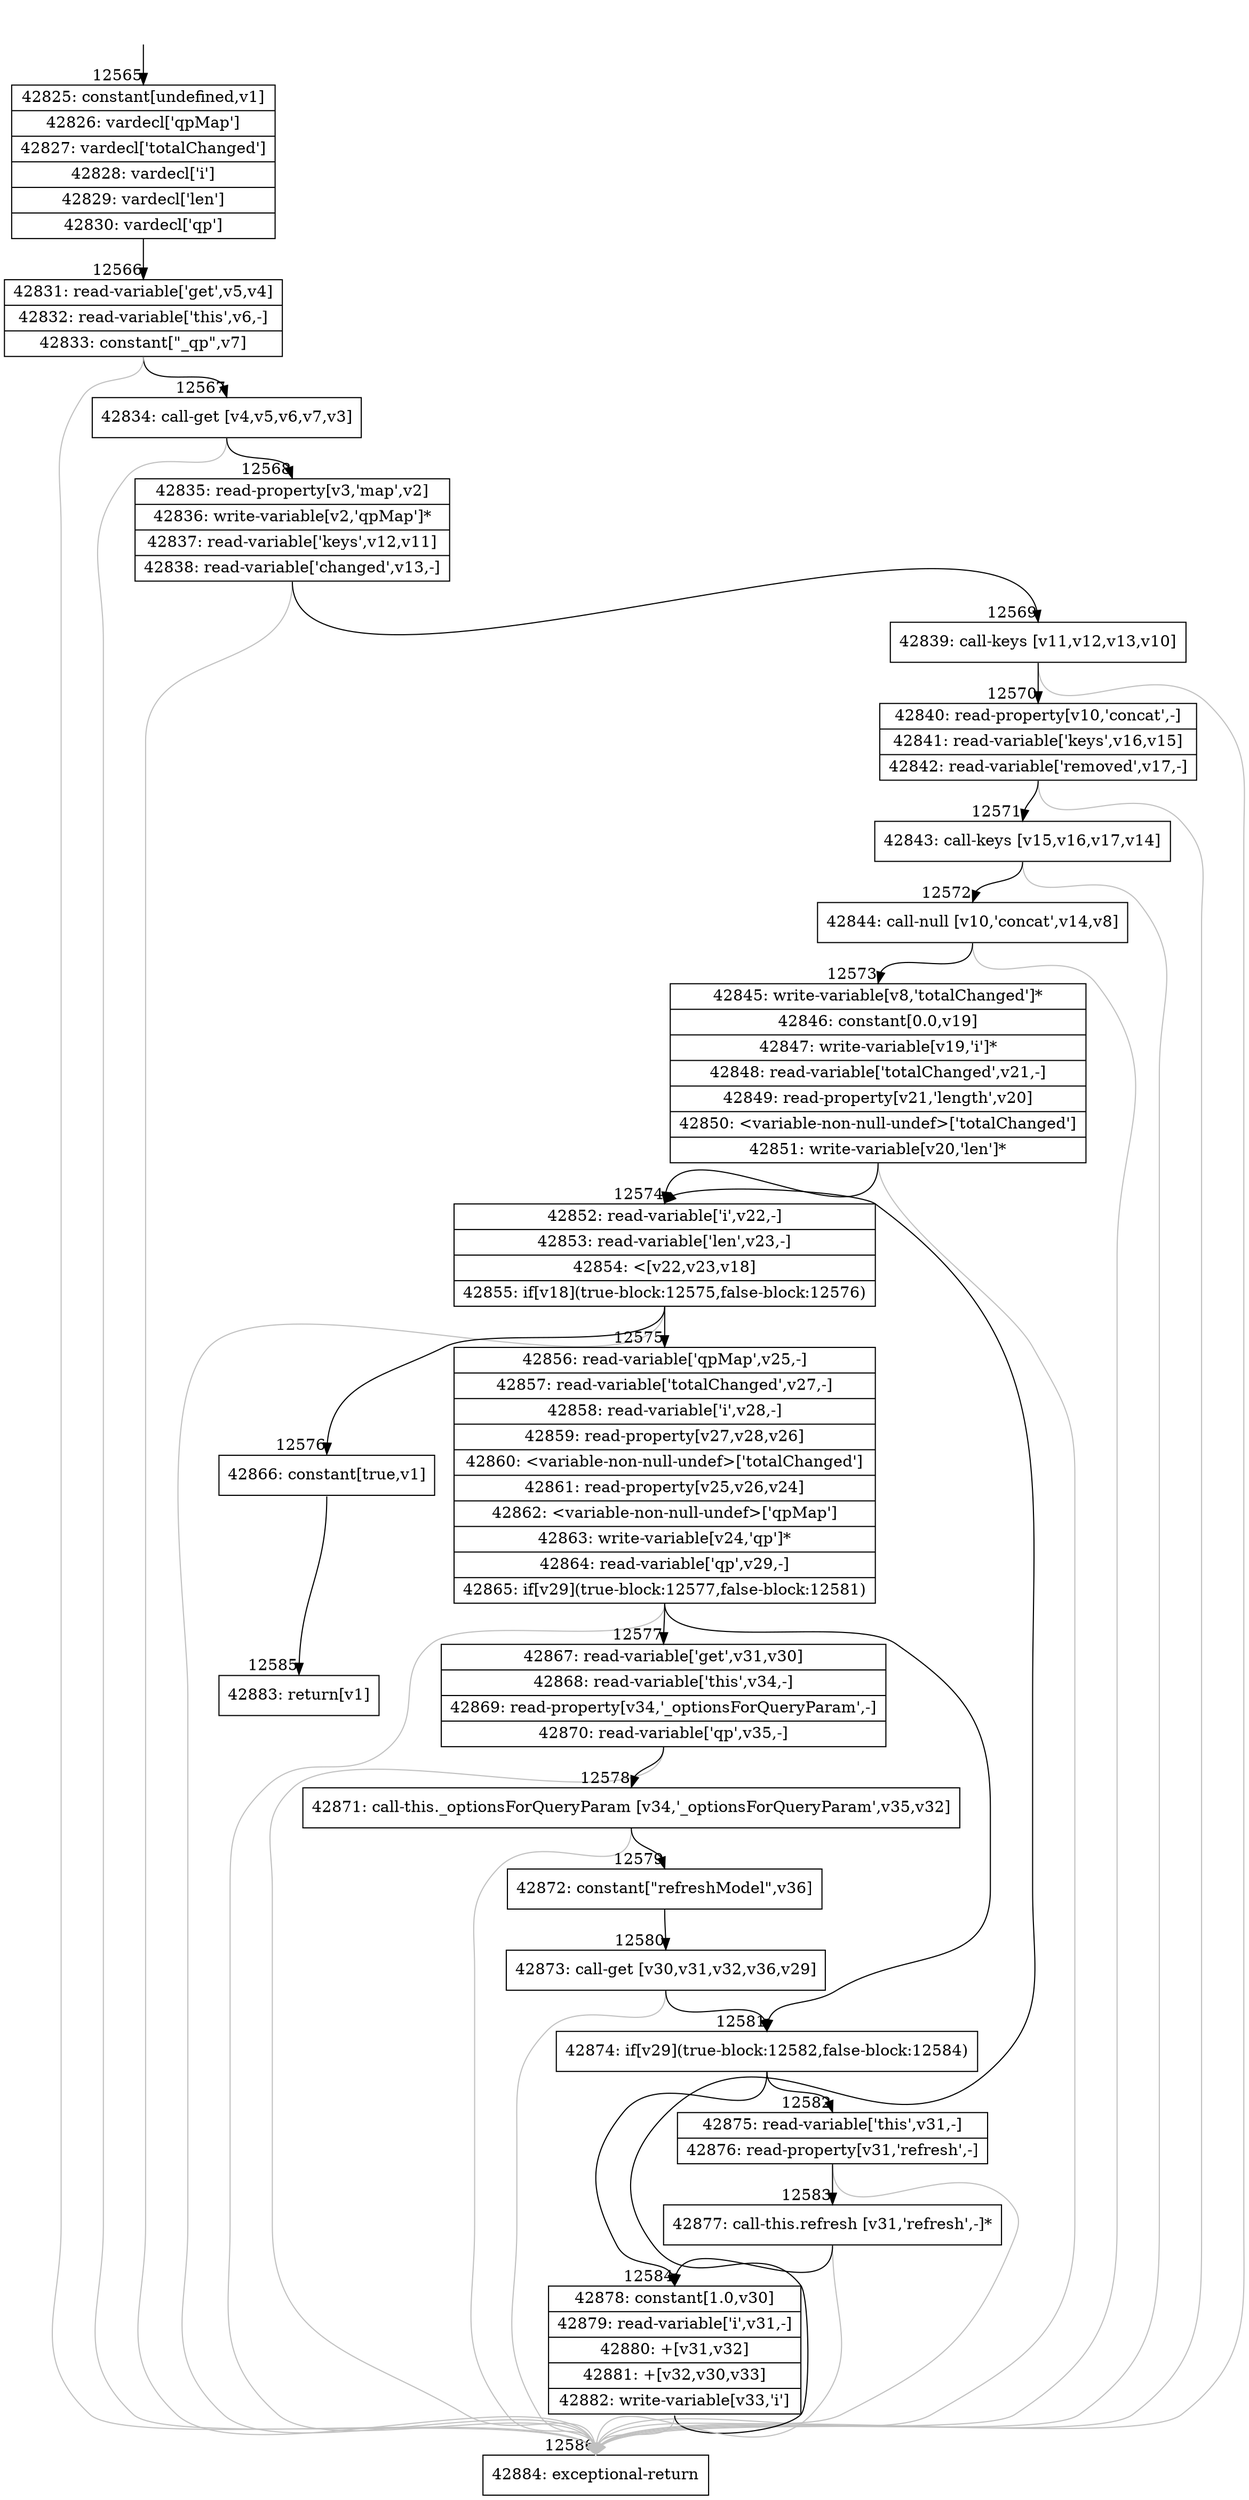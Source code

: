 digraph {
rankdir="TD"
BB_entry1047[shape=none,label=""];
BB_entry1047 -> BB12565 [tailport=s, headport=n, headlabel="    12565"]
BB12565 [shape=record label="{42825: constant[undefined,v1]|42826: vardecl['qpMap']|42827: vardecl['totalChanged']|42828: vardecl['i']|42829: vardecl['len']|42830: vardecl['qp']}" ] 
BB12565 -> BB12566 [tailport=s, headport=n, headlabel="      12566"]
BB12566 [shape=record label="{42831: read-variable['get',v5,v4]|42832: read-variable['this',v6,-]|42833: constant[\"_qp\",v7]}" ] 
BB12566 -> BB12567 [tailport=s, headport=n, headlabel="      12567"]
BB12566 -> BB12586 [tailport=s, headport=n, color=gray, headlabel="      12586"]
BB12567 [shape=record label="{42834: call-get [v4,v5,v6,v7,v3]}" ] 
BB12567 -> BB12568 [tailport=s, headport=n, headlabel="      12568"]
BB12567 -> BB12586 [tailport=s, headport=n, color=gray]
BB12568 [shape=record label="{42835: read-property[v3,'map',v2]|42836: write-variable[v2,'qpMap']*|42837: read-variable['keys',v12,v11]|42838: read-variable['changed',v13,-]}" ] 
BB12568 -> BB12569 [tailport=s, headport=n, headlabel="      12569"]
BB12568 -> BB12586 [tailport=s, headport=n, color=gray]
BB12569 [shape=record label="{42839: call-keys [v11,v12,v13,v10]}" ] 
BB12569 -> BB12570 [tailport=s, headport=n, headlabel="      12570"]
BB12569 -> BB12586 [tailport=s, headport=n, color=gray]
BB12570 [shape=record label="{42840: read-property[v10,'concat',-]|42841: read-variable['keys',v16,v15]|42842: read-variable['removed',v17,-]}" ] 
BB12570 -> BB12571 [tailport=s, headport=n, headlabel="      12571"]
BB12570 -> BB12586 [tailport=s, headport=n, color=gray]
BB12571 [shape=record label="{42843: call-keys [v15,v16,v17,v14]}" ] 
BB12571 -> BB12572 [tailport=s, headport=n, headlabel="      12572"]
BB12571 -> BB12586 [tailport=s, headport=n, color=gray]
BB12572 [shape=record label="{42844: call-null [v10,'concat',v14,v8]}" ] 
BB12572 -> BB12573 [tailport=s, headport=n, headlabel="      12573"]
BB12572 -> BB12586 [tailport=s, headport=n, color=gray]
BB12573 [shape=record label="{42845: write-variable[v8,'totalChanged']*|42846: constant[0.0,v19]|42847: write-variable[v19,'i']*|42848: read-variable['totalChanged',v21,-]|42849: read-property[v21,'length',v20]|42850: \<variable-non-null-undef\>['totalChanged']|42851: write-variable[v20,'len']*}" ] 
BB12573 -> BB12574 [tailport=s, headport=n, headlabel="      12574"]
BB12573 -> BB12586 [tailport=s, headport=n, color=gray]
BB12574 [shape=record label="{42852: read-variable['i',v22,-]|42853: read-variable['len',v23,-]|42854: \<[v22,v23,v18]|42855: if[v18](true-block:12575,false-block:12576)}" ] 
BB12574 -> BB12575 [tailport=s, headport=n, headlabel="      12575"]
BB12574 -> BB12576 [tailport=s, headport=n, headlabel="      12576"]
BB12574 -> BB12586 [tailport=s, headport=n, color=gray]
BB12575 [shape=record label="{42856: read-variable['qpMap',v25,-]|42857: read-variable['totalChanged',v27,-]|42858: read-variable['i',v28,-]|42859: read-property[v27,v28,v26]|42860: \<variable-non-null-undef\>['totalChanged']|42861: read-property[v25,v26,v24]|42862: \<variable-non-null-undef\>['qpMap']|42863: write-variable[v24,'qp']*|42864: read-variable['qp',v29,-]|42865: if[v29](true-block:12577,false-block:12581)}" ] 
BB12575 -> BB12581 [tailport=s, headport=n, headlabel="      12581"]
BB12575 -> BB12577 [tailport=s, headport=n, headlabel="      12577"]
BB12575 -> BB12586 [tailport=s, headport=n, color=gray]
BB12576 [shape=record label="{42866: constant[true,v1]}" ] 
BB12576 -> BB12585 [tailport=s, headport=n, headlabel="      12585"]
BB12577 [shape=record label="{42867: read-variable['get',v31,v30]|42868: read-variable['this',v34,-]|42869: read-property[v34,'_optionsForQueryParam',-]|42870: read-variable['qp',v35,-]}" ] 
BB12577 -> BB12578 [tailport=s, headport=n, headlabel="      12578"]
BB12577 -> BB12586 [tailport=s, headport=n, color=gray]
BB12578 [shape=record label="{42871: call-this._optionsForQueryParam [v34,'_optionsForQueryParam',v35,v32]}" ] 
BB12578 -> BB12579 [tailport=s, headport=n, headlabel="      12579"]
BB12578 -> BB12586 [tailport=s, headport=n, color=gray]
BB12579 [shape=record label="{42872: constant[\"refreshModel\",v36]}" ] 
BB12579 -> BB12580 [tailport=s, headport=n, headlabel="      12580"]
BB12580 [shape=record label="{42873: call-get [v30,v31,v32,v36,v29]}" ] 
BB12580 -> BB12581 [tailport=s, headport=n]
BB12580 -> BB12586 [tailport=s, headport=n, color=gray]
BB12581 [shape=record label="{42874: if[v29](true-block:12582,false-block:12584)}" ] 
BB12581 -> BB12582 [tailport=s, headport=n, headlabel="      12582"]
BB12581 -> BB12584 [tailport=s, headport=n, headlabel="      12584"]
BB12582 [shape=record label="{42875: read-variable['this',v31,-]|42876: read-property[v31,'refresh',-]}" ] 
BB12582 -> BB12583 [tailport=s, headport=n, headlabel="      12583"]
BB12582 -> BB12586 [tailport=s, headport=n, color=gray]
BB12583 [shape=record label="{42877: call-this.refresh [v31,'refresh',-]*}" ] 
BB12583 -> BB12584 [tailport=s, headport=n]
BB12583 -> BB12586 [tailport=s, headport=n, color=gray]
BB12584 [shape=record label="{42878: constant[1.0,v30]|42879: read-variable['i',v31,-]|42880: +[v31,v32]|42881: +[v32,v30,v33]|42882: write-variable[v33,'i']}" ] 
BB12584 -> BB12574 [tailport=s, headport=n]
BB12584 -> BB12586 [tailport=s, headport=n, color=gray]
BB12585 [shape=record label="{42883: return[v1]}" ] 
BB12586 [shape=record label="{42884: exceptional-return}" ] 
//#$~ 23305
}
